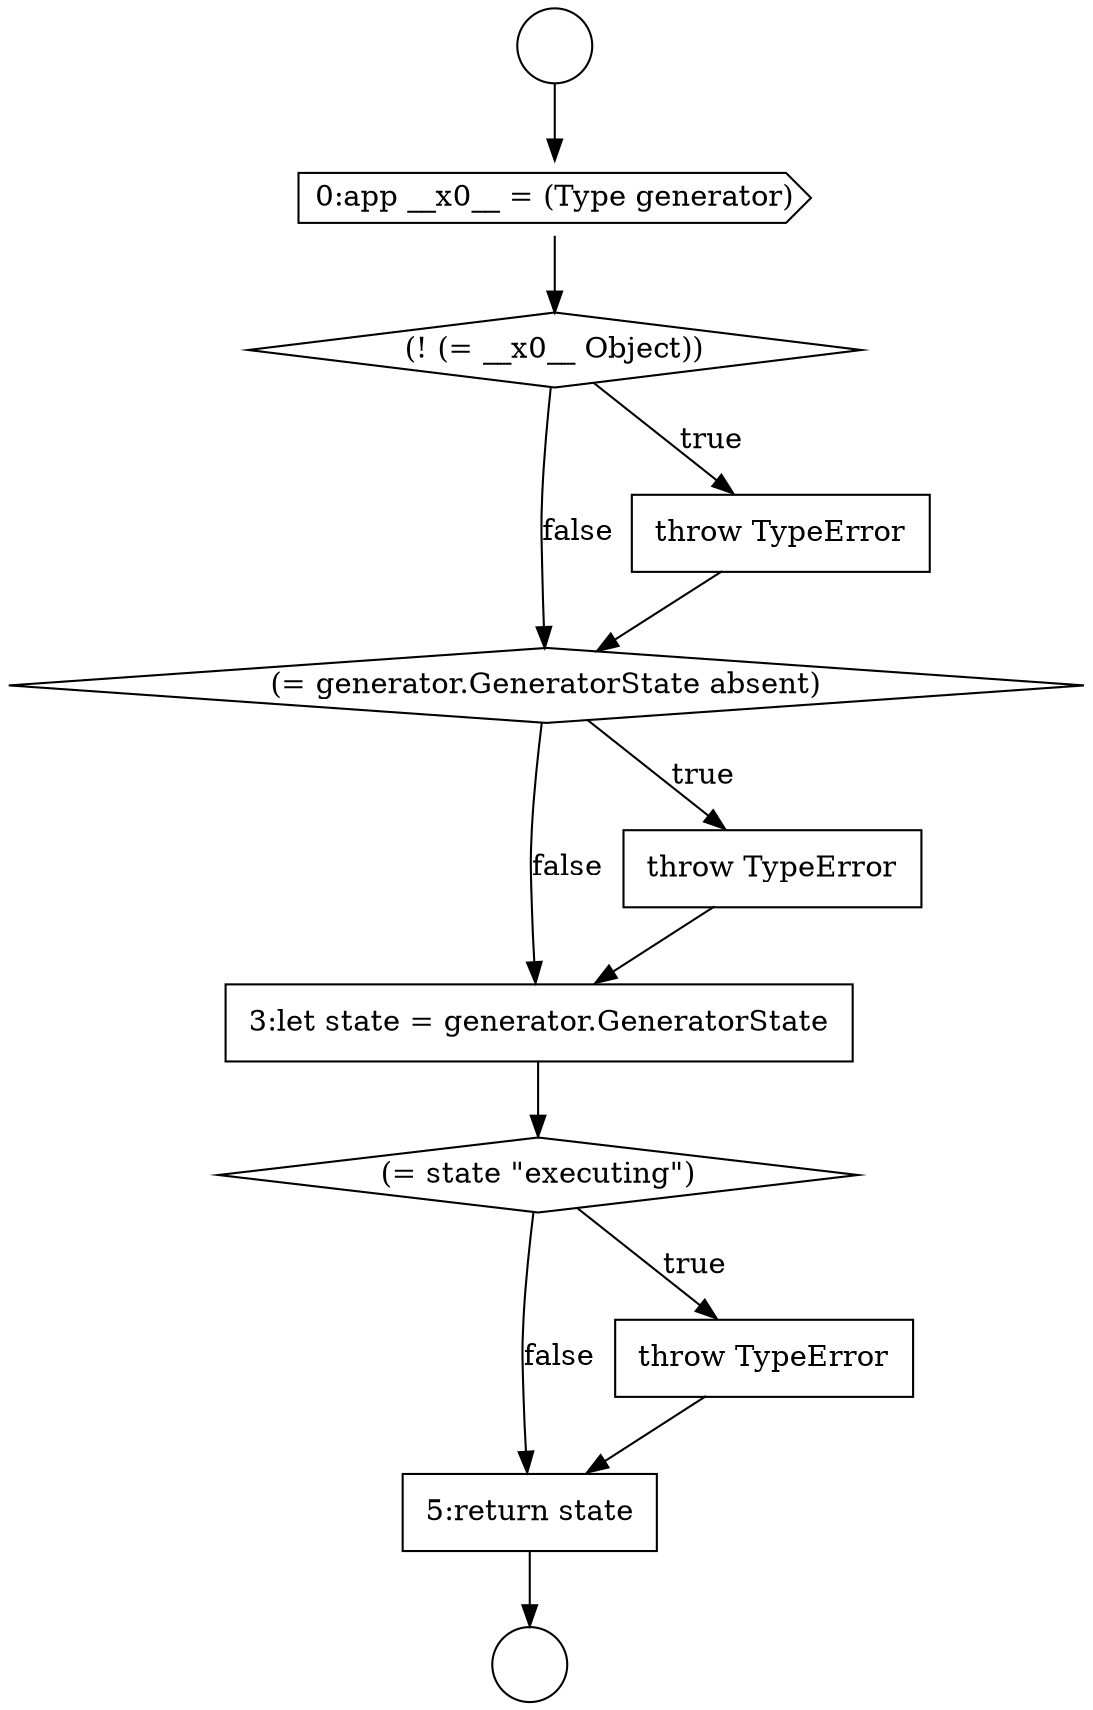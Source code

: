 digraph {
  node15490 [shape=none, margin=0, label=<<font color="black">
    <table border="0" cellborder="1" cellspacing="0" cellpadding="10">
      <tr><td align="left">5:return state</td></tr>
    </table>
  </font>> color="black" fillcolor="white" style=filled]
  node15482 [shape=cds, label=<<font color="black">0:app __x0__ = (Type generator)</font>> color="black" fillcolor="white" style=filled]
  node15481 [shape=circle label=" " color="black" fillcolor="white" style=filled]
  node15485 [shape=diamond, label=<<font color="black">(= generator.GeneratorState absent)</font>> color="black" fillcolor="white" style=filled]
  node15487 [shape=none, margin=0, label=<<font color="black">
    <table border="0" cellborder="1" cellspacing="0" cellpadding="10">
      <tr><td align="left">3:let state = generator.GeneratorState</td></tr>
    </table>
  </font>> color="black" fillcolor="white" style=filled]
  node15483 [shape=diamond, label=<<font color="black">(! (= __x0__ Object))</font>> color="black" fillcolor="white" style=filled]
  node15480 [shape=circle label=" " color="black" fillcolor="white" style=filled]
  node15484 [shape=none, margin=0, label=<<font color="black">
    <table border="0" cellborder="1" cellspacing="0" cellpadding="10">
      <tr><td align="left">throw TypeError</td></tr>
    </table>
  </font>> color="black" fillcolor="white" style=filled]
  node15489 [shape=none, margin=0, label=<<font color="black">
    <table border="0" cellborder="1" cellspacing="0" cellpadding="10">
      <tr><td align="left">throw TypeError</td></tr>
    </table>
  </font>> color="black" fillcolor="white" style=filled]
  node15486 [shape=none, margin=0, label=<<font color="black">
    <table border="0" cellborder="1" cellspacing="0" cellpadding="10">
      <tr><td align="left">throw TypeError</td></tr>
    </table>
  </font>> color="black" fillcolor="white" style=filled]
  node15488 [shape=diamond, label=<<font color="black">(= state &quot;executing&quot;)</font>> color="black" fillcolor="white" style=filled]
  node15485 -> node15486 [label=<<font color="black">true</font>> color="black"]
  node15485 -> node15487 [label=<<font color="black">false</font>> color="black"]
  node15490 -> node15481 [ color="black"]
  node15484 -> node15485 [ color="black"]
  node15488 -> node15489 [label=<<font color="black">true</font>> color="black"]
  node15488 -> node15490 [label=<<font color="black">false</font>> color="black"]
  node15486 -> node15487 [ color="black"]
  node15487 -> node15488 [ color="black"]
  node15489 -> node15490 [ color="black"]
  node15480 -> node15482 [ color="black"]
  node15482 -> node15483 [ color="black"]
  node15483 -> node15484 [label=<<font color="black">true</font>> color="black"]
  node15483 -> node15485 [label=<<font color="black">false</font>> color="black"]
}
